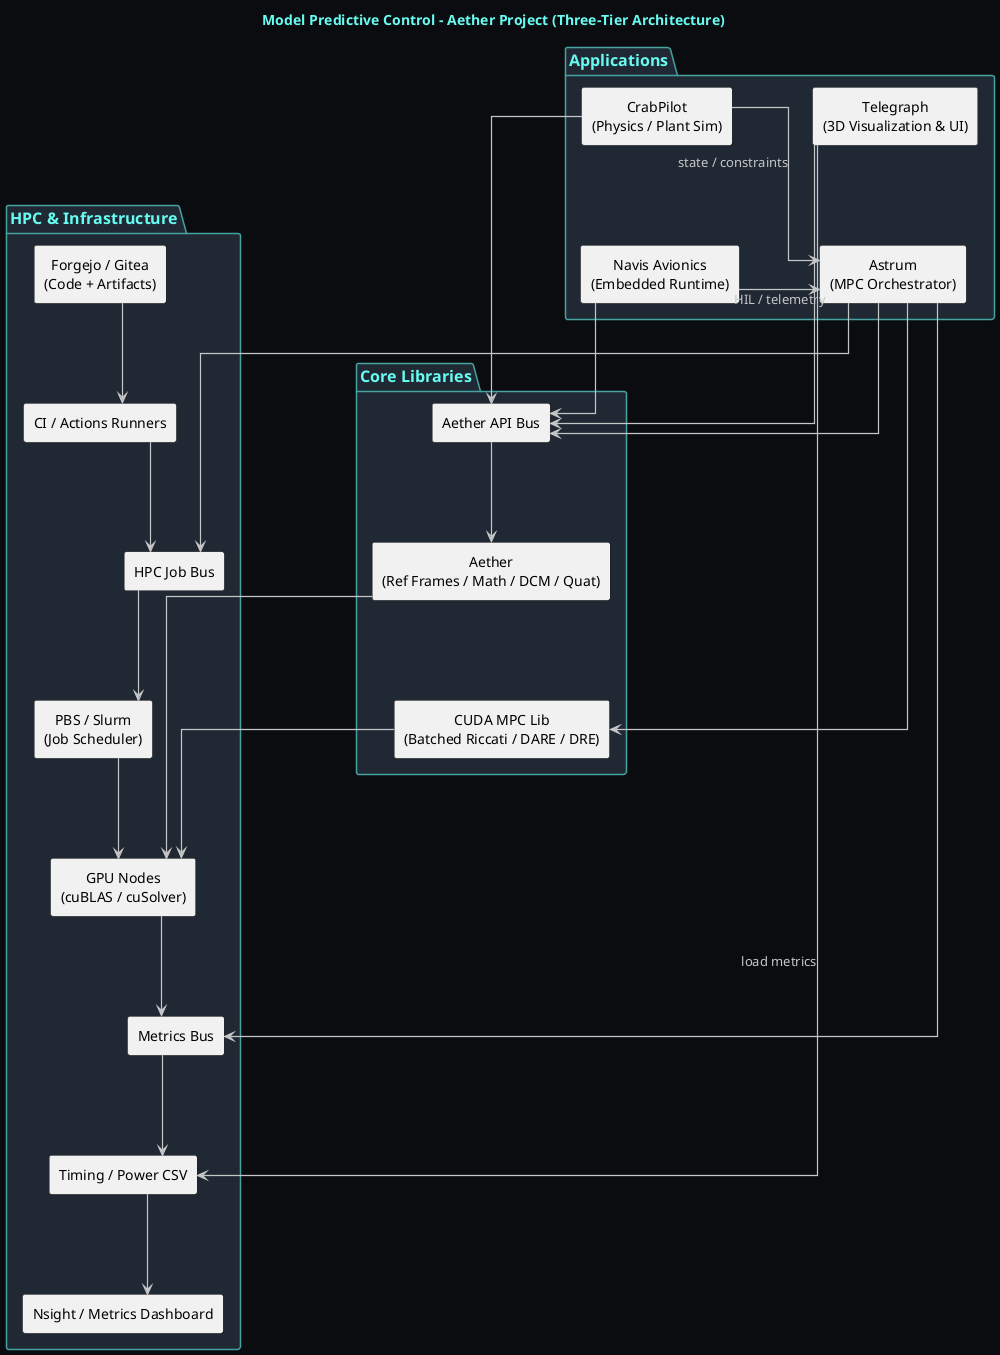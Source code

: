 @startuml MPC_Architecture
' ==== Layout & Theme ====
top to bottom direction
skinparam linetype ortho
skinparam backgroundColor #0B0C10
skinparam defaultTextAlignment center
skinparam componentStyle rectangle
skinparam shadowing false
skinparam nodesep 80
skinparam ranksep 100
skinparam rectangle {
  BorderColor #66FCF1
  FontColor white
  FontSize 14
  RoundCorner 15
  LineThickness 1.5
}
skinparam package {
  BorderColor #45A29E
  BackgroundColor #1F2833
  FontColor #66FCF1
  FontSize 16
}
skinparam titleFontColor #66FCF1
skinparam arrow {
  Color #C5C6C7
  FontColor #C5C6C7
  Thickness 1.2
}

title Model Predictive Control – Aether Project (Three-Tier Architecture)

' ==== Applications (TOP) ====
package "Applications" {
  component "Telegraph\n(3D Visualization & UI)" as TELE
  component "Astrum\n(MPC Orchestrator)" as AST
  component "CrabPilot\n(Physics / Plant Sim)" as CRAB
  component "Navis Avionics\n(Embedded Runtime)" as NAV
  TELE -[hidden]-> AST
  AST -[hidden]-> CRAB
  CRAB -[hidden]-> NAV
}

' ==== Core Libraries (MIDDLE) ====
package "Core Libraries" {
  component "Aether\n(Ref Frames / Math / DCM / Quat)" as AETH
  component "CUDA MPC Lib\n(Batched Riccati / DARE / DRE)" as CUDALIB
  component "Aether API Bus" as AETHER_BUS
  AETH -[hidden]-> CUDALIB
}

' ==== HPC & Infrastructure (BOTTOM) ====
package "HPC & Infrastructure" {
  component "Forgejo / Gitea\n(Code + Artifacts)" as GIT
  component "CI / Actions Runners" as CI
  component "PBS / Slurm\n(Job Scheduler)" as SCHED
  component "GPU Nodes\n(cuBLAS / cuSolver)" as GPU
  component "Timing / Power CSV" as CSV
  component "Nsight / Metrics Dashboard" as NSIGHT
  component "HPC Job Bus" as HPC_BUS
  component "Metrics Bus" as METRICS_BUS
  GIT -[hidden]-> CI
  CI -[hidden]-> SCHED
  SCHED -[hidden]-> GPU
  GPU -[hidden]-> CSV
  CSV -[hidden]-> NSIGHT
}

' ==== Connections ====

' Applications → Libraries
TELE -down-> AETHER_BUS
AST  -down-> AETHER_BUS
CRAB -down-> AETHER_BUS
NAV  -down-> AETHER_BUS
AETHER_BUS -down-> AETH

' Astrum → CUDA
AST -down-> CUDALIB

' Libraries → Infrastructure
CUDALIB -down-> GPU
AETH -down-> GPU

' Job / CI pipeline
AST -down-> HPC_BUS
CI -down-> HPC_BUS
HPC_BUS -down-> SCHED
SCHED -down-> GPU

' Repo → CI
GIT -down-> CI

' Metrics flow
AST -down-> METRICS_BUS
GPU -down-> METRICS_BUS
METRICS_BUS -down-> CSV
CSV -down-> NSIGHT

' Visualization reads metrics
TELE -right-> CSV : load metrics

' Sim & embedded telemetry
CRAB -right-> AST : state / constraints
NAV  -left-> AST : HIL / telemetry

@enduml
